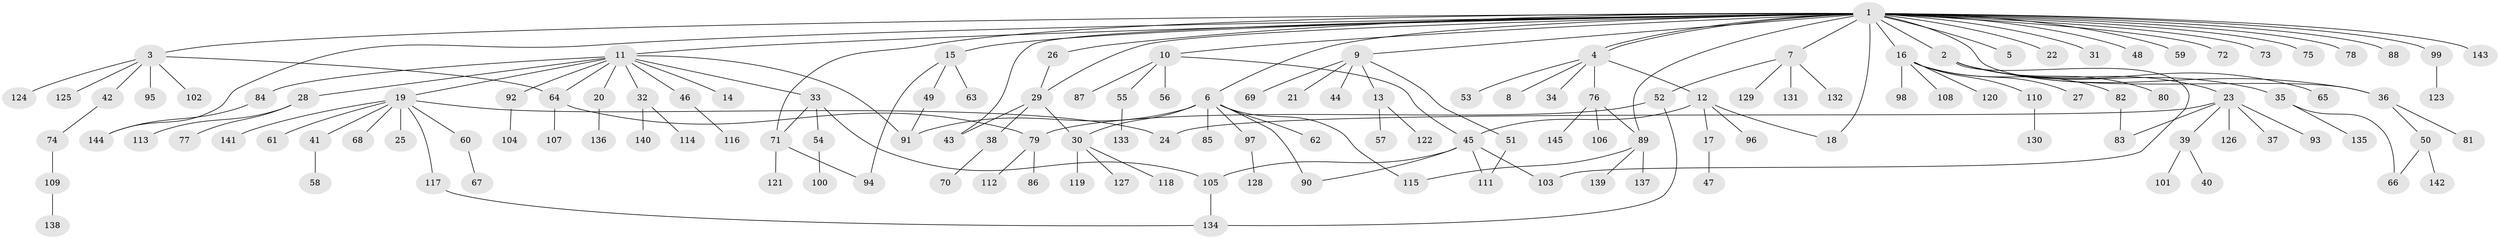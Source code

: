 // Generated by graph-tools (version 1.1) at 2025/25/03/09/25 03:25:54]
// undirected, 145 vertices, 169 edges
graph export_dot {
graph [start="1"]
  node [color=gray90,style=filled];
  1;
  2;
  3;
  4;
  5;
  6;
  7;
  8;
  9;
  10;
  11;
  12;
  13;
  14;
  15;
  16;
  17;
  18;
  19;
  20;
  21;
  22;
  23;
  24;
  25;
  26;
  27;
  28;
  29;
  30;
  31;
  32;
  33;
  34;
  35;
  36;
  37;
  38;
  39;
  40;
  41;
  42;
  43;
  44;
  45;
  46;
  47;
  48;
  49;
  50;
  51;
  52;
  53;
  54;
  55;
  56;
  57;
  58;
  59;
  60;
  61;
  62;
  63;
  64;
  65;
  66;
  67;
  68;
  69;
  70;
  71;
  72;
  73;
  74;
  75;
  76;
  77;
  78;
  79;
  80;
  81;
  82;
  83;
  84;
  85;
  86;
  87;
  88;
  89;
  90;
  91;
  92;
  93;
  94;
  95;
  96;
  97;
  98;
  99;
  100;
  101;
  102;
  103;
  104;
  105;
  106;
  107;
  108;
  109;
  110;
  111;
  112;
  113;
  114;
  115;
  116;
  117;
  118;
  119;
  120;
  121;
  122;
  123;
  124;
  125;
  126;
  127;
  128;
  129;
  130;
  131;
  132;
  133;
  134;
  135;
  136;
  137;
  138;
  139;
  140;
  141;
  142;
  143;
  144;
  145;
  1 -- 2;
  1 -- 3;
  1 -- 4;
  1 -- 4;
  1 -- 5;
  1 -- 6;
  1 -- 7;
  1 -- 9;
  1 -- 10;
  1 -- 11;
  1 -- 15;
  1 -- 16;
  1 -- 18;
  1 -- 22;
  1 -- 26;
  1 -- 29;
  1 -- 31;
  1 -- 36;
  1 -- 43;
  1 -- 48;
  1 -- 59;
  1 -- 71;
  1 -- 72;
  1 -- 73;
  1 -- 75;
  1 -- 78;
  1 -- 88;
  1 -- 89;
  1 -- 99;
  1 -- 143;
  1 -- 144;
  2 -- 23;
  2 -- 35;
  2 -- 36;
  2 -- 65;
  2 -- 80;
  2 -- 103;
  3 -- 42;
  3 -- 64;
  3 -- 95;
  3 -- 102;
  3 -- 124;
  3 -- 125;
  4 -- 8;
  4 -- 12;
  4 -- 34;
  4 -- 53;
  4 -- 76;
  6 -- 30;
  6 -- 62;
  6 -- 85;
  6 -- 90;
  6 -- 91;
  6 -- 97;
  6 -- 115;
  7 -- 52;
  7 -- 129;
  7 -- 131;
  7 -- 132;
  9 -- 13;
  9 -- 21;
  9 -- 44;
  9 -- 51;
  9 -- 69;
  10 -- 45;
  10 -- 55;
  10 -- 56;
  10 -- 87;
  11 -- 14;
  11 -- 19;
  11 -- 20;
  11 -- 28;
  11 -- 32;
  11 -- 33;
  11 -- 46;
  11 -- 64;
  11 -- 84;
  11 -- 91;
  11 -- 92;
  12 -- 17;
  12 -- 18;
  12 -- 45;
  12 -- 96;
  13 -- 57;
  13 -- 122;
  15 -- 49;
  15 -- 63;
  15 -- 94;
  16 -- 27;
  16 -- 82;
  16 -- 98;
  16 -- 108;
  16 -- 110;
  16 -- 120;
  17 -- 47;
  19 -- 24;
  19 -- 25;
  19 -- 41;
  19 -- 60;
  19 -- 61;
  19 -- 68;
  19 -- 117;
  19 -- 141;
  20 -- 136;
  23 -- 24;
  23 -- 37;
  23 -- 39;
  23 -- 83;
  23 -- 93;
  23 -- 126;
  26 -- 29;
  28 -- 77;
  28 -- 113;
  29 -- 30;
  29 -- 38;
  29 -- 43;
  30 -- 118;
  30 -- 119;
  30 -- 127;
  32 -- 114;
  32 -- 140;
  33 -- 54;
  33 -- 71;
  33 -- 105;
  35 -- 66;
  35 -- 135;
  36 -- 50;
  36 -- 81;
  38 -- 70;
  39 -- 40;
  39 -- 101;
  41 -- 58;
  42 -- 74;
  45 -- 90;
  45 -- 103;
  45 -- 105;
  45 -- 111;
  46 -- 116;
  49 -- 91;
  50 -- 66;
  50 -- 142;
  51 -- 111;
  52 -- 79;
  52 -- 134;
  54 -- 100;
  55 -- 133;
  60 -- 67;
  64 -- 79;
  64 -- 107;
  71 -- 94;
  71 -- 121;
  74 -- 109;
  76 -- 89;
  76 -- 106;
  76 -- 145;
  79 -- 86;
  79 -- 112;
  82 -- 83;
  84 -- 144;
  89 -- 115;
  89 -- 137;
  89 -- 139;
  92 -- 104;
  97 -- 128;
  99 -- 123;
  105 -- 134;
  109 -- 138;
  110 -- 130;
  117 -- 134;
}
